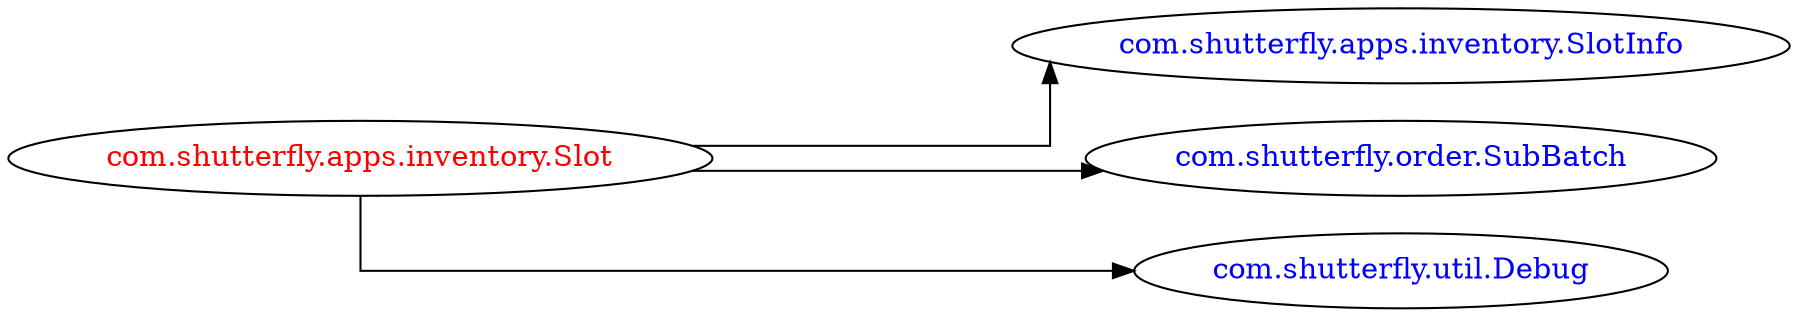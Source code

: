 digraph dependencyGraph {
 concentrate=true;
 ranksep="2.0";
 rankdir="LR"; 
 splines="ortho";
"com.shutterfly.apps.inventory.Slot" [fontcolor="red"];
"com.shutterfly.apps.inventory.SlotInfo" [ fontcolor="blue" ];
"com.shutterfly.apps.inventory.Slot"->"com.shutterfly.apps.inventory.SlotInfo";
"com.shutterfly.order.SubBatch" [ fontcolor="blue" ];
"com.shutterfly.apps.inventory.Slot"->"com.shutterfly.order.SubBatch";
"com.shutterfly.util.Debug" [ fontcolor="blue" ];
"com.shutterfly.apps.inventory.Slot"->"com.shutterfly.util.Debug";
}